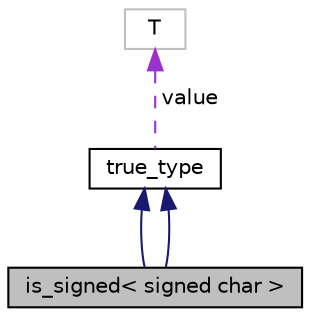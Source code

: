 digraph "is_signed&lt; signed char &gt;"
{
  edge [fontname="Helvetica",fontsize="10",labelfontname="Helvetica",labelfontsize="10"];
  node [fontname="Helvetica",fontsize="10",shape=record];
  Node1 [label="is_signed\< signed char \>",height=0.2,width=0.4,color="black", fillcolor="grey75", style="filled", fontcolor="black"];
  Node2 -> Node1 [dir="back",color="midnightblue",fontsize="10",style="solid",fontname="Helvetica"];
  Node2 [label="true_type",height=0.2,width=0.4,color="black", fillcolor="white", style="filled",URL="$structintegral__constant.html"];
  Node3 -> Node2 [dir="back",color="darkorchid3",fontsize="10",style="dashed",label=" value" ,fontname="Helvetica"];
  Node3 [label="T",height=0.2,width=0.4,color="grey75", fillcolor="white", style="filled"];
  Node2 -> Node1 [dir="back",color="midnightblue",fontsize="10",style="solid",fontname="Helvetica"];
}
